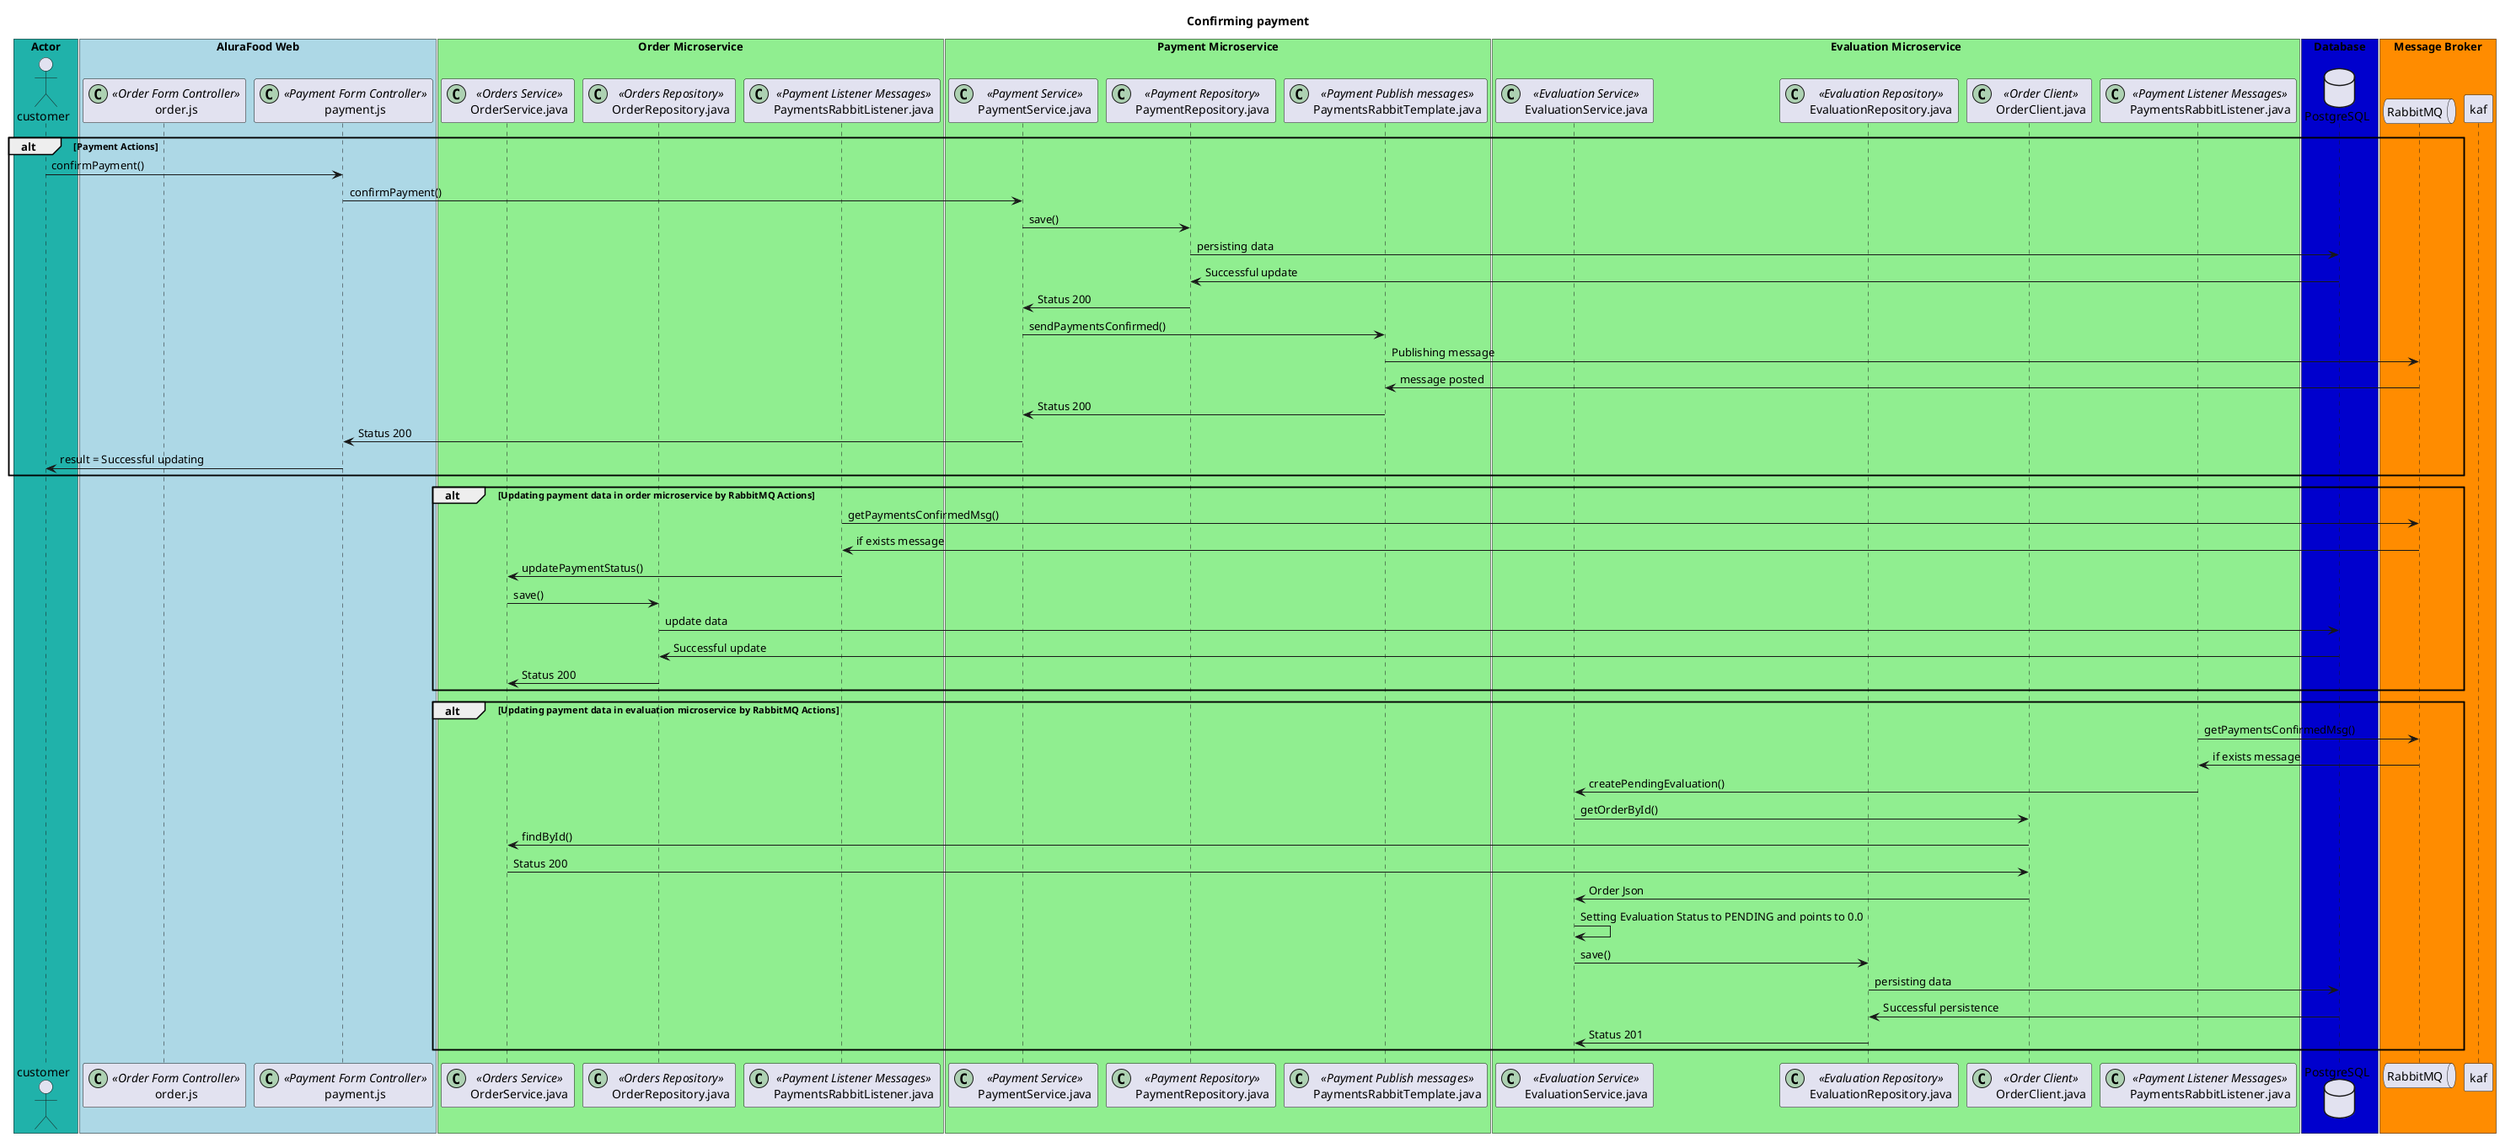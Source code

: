 @startuml

title Confirming payment

actor customer as user
participant "order.js" as orderForm <<(C,#ADD1B2) Order Form Controller>>
participant "payment.js" as paymentForm <<(C,#ADD1B2) Payment Form Controller>>
participant "OrderService.java" as orderService <<(C,#ADD1B2) Orders Service>>
participant "OrderRepository.java" as orderRepository <<(C,#ADD1B2) Orders Repository>>
participant "PaymentsRabbitListener.java" as paymentsRabbitListenerOrder <<(C,#ADD1B2) Payment Listener Messages>>
participant "EvaluationService.java" as evaluationService <<(C,#ADD1B2) Evaluation Service>>
participant "EvaluationRepository.java" as evaluationRepository <<(C,#ADD1B2) Evaluation Repository>>
participant "OrderClient.java" as orderClient <<(C,#ADD1B2) Order Client>>
participant "PaymentsRabbitListener.java" as paymentsRabbitListenerEvaluation <<(C,#ADD1B2) Payment Listener Messages>>
participant "PaymentService.java" as paymentService <<(C,#ADD1B2) Payment Service>>
participant "PaymentRepository.java" as paymentRepository <<(C,#ADD1B2) Payment Repository>>
participant "PaymentsRabbitTemplate.java" as paymentsRabbitTemplate <<(C,#ADD1B2) Payment Publish messages >>
database PostgreSQL as postgres
queue RabbitMQ as rabbit

box "Actor" #LightSeaGreen
    participant user
end box

box "AluraFood Web" #LightBlue
    participant orderForm
    participant paymentForm
end box

box "Order Microservice" #LightGreen
    participant orderService
    participant orderRepository
    participant paymentsRabbitListenerOrder
end box

box "Payment Microservice" #LightGreen
    participant paymentService
    participant paymentRepository
    participant paymentsRabbitTemplate
end box

box "Evaluation Microservice" #LightGreen
    participant evaluationService
    participant evaluationRepository
    participant orderClient
    participant paymentsRabbitListenerEvaluation
end box

box "Database" #MediumBlue
    participant postgres
end box

box "Message Broker" #DarkOrange
    participant rabbit
    participant kaf
end box

alt Payment Actions
    user -> paymentForm : confirmPayment()
    paymentForm -> paymentService : confirmPayment()
    paymentService -> paymentRepository : save()
    paymentRepository -> postgres : persisting data
    postgres -> paymentRepository : Successful update
    paymentRepository -> paymentService : Status 200
    paymentService -> paymentsRabbitTemplate : sendPaymentsConfirmed()
    paymentsRabbitTemplate -> rabbit : Publishing message
    rabbit -> paymentsRabbitTemplate : message posted
    paymentsRabbitTemplate -> paymentService : Status 200
    paymentService -> paymentForm : Status 200
    paymentForm -> user : result = Successful updating
end alt

alt Updating payment data in order microservice by RabbitMQ Actions
    paymentsRabbitListenerOrder -> rabbit : getPaymentsConfirmedMsg()
    rabbit -> paymentsRabbitListenerOrder : if exists message
    paymentsRabbitListenerOrder -> orderService : updatePaymentStatus()
    orderService -> orderRepository : save()
    orderRepository -> postgres : update data
    postgres -> orderRepository : Successful update
    orderRepository -> orderService : Status 200
end alt

alt Updating payment data in evaluation microservice by RabbitMQ Actions
    paymentsRabbitListenerEvaluation -> rabbit : getPaymentsConfirmedMsg()
    rabbit -> paymentsRabbitListenerEvaluation : if exists message
    paymentsRabbitListenerEvaluation -> evaluationService :createPendingEvaluation()
    evaluationService -> orderClient : getOrderById()
    orderClient -> orderService : findById()
    orderService -> orderClient : Status 200
    orderClient -> evaluationService : Order Json
    evaluationService -> evaluationService : Setting Evaluation Status to PENDING and points to 0.0
    evaluationService -> evaluationRepository : save()
    evaluationRepository -> postgres : persisting data
    postgres -> evaluationRepository : Successful persistence
    evaluationRepository -> evaluationService : Status 201
end alt
@enduml